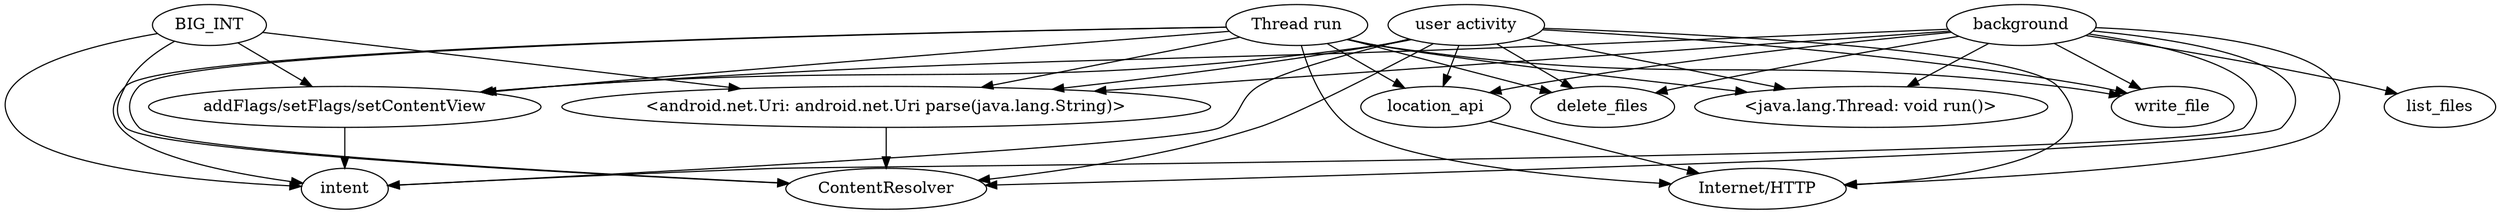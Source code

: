 strict digraph  {
	graph ["graph"="{}"];
	"<android.net.Uri: android.net.Uri parse(java.lang.String)>"	 [domain=library,
		type=SENSITIVE_METHOD];
	ContentResolver	 [domain=library,
		type=merged];
	"<android.net.Uri: android.net.Uri parse(java.lang.String)>" -> ContentResolver	 [deps=DATAFLOW,
		type=DEP];
	"<java.lang.Thread: void run()>"	 [domain=library,
		type=SENSITIVE_METHOD];
	"Internet/HTTP"	 [domain=library,
		type=merged];
	write_file	 [domain=library,
		type=merged];
	"addFlags/setFlags/setContentView"	 [domain=library,
		type=merged];
	intent	 [domain=library,
		type=merged];
	"addFlags/setFlags/setContentView" -> intent	 [deps=DOMINATE,
		type=DEP];
	BIG_INT	 [domain=library,
		type=CONST_INT];
	BIG_INT -> "<android.net.Uri: android.net.Uri parse(java.lang.String)>"	 [deps=DATAFLOW,
		type=DEP];
	BIG_INT -> "addFlags/setFlags/setContentView"	 [deps=DATAFLOW,
		type=DEP];
	BIG_INT -> intent	 [deps=DATAFLOW,
		type=DEP];
	BIG_INT -> ContentResolver	 [deps="DATAFLOW-DATAFLOW",
		type=DEP];
	location_api	 [domain=library,
		type=merged];
	location_api -> "Internet/HTTP"	 [deps="FROM_SENSITIVE_PARENT_TO_SENSITIVE_API-CALL-CALL-CALL",
		type=DEP];
	delete_files	 [domain=library,
		type=merged];
	list_files	 [domain=library,
		type=merged];
	"user activity"	 [domain=library,
		type=entrypoint];
	"user activity" -> intent	 [deps="FROM_SENSITIVE_PARENT_TO_SENSITIVE_API-CALL-CALL",
		type=DEP];
	"user activity" -> "addFlags/setFlags/setContentView"	 [deps="FROM_SENSITIVE_PARENT_TO_SENSITIVE_API-CALL-CALL",
		type=DEP];
	"user activity" -> "<android.net.Uri: android.net.Uri parse(java.lang.String)>"	 [deps="FROM_SENSITIVE_PARENT_TO_SENSITIVE_API-CALL",
		type=DEP];
	"user activity" -> "<java.lang.Thread: void run()>"	 [deps="FROM_SENSITIVE_PARENT_TO_SENSITIVE_API-CALL-CALL-CALL",
		type=DEP];
	"user activity" -> delete_files	 [deps="FROM_SENSITIVE_PARENT_TO_SENSITIVE_API-CALL-CALL-CALL-CALL-CALL-CALL-CALL",
		type=DEP];
	"user activity" -> write_file	 [deps="FROM_SENSITIVE_PARENT_TO_SENSITIVE_API-CALL-CALL-CALL-CALL-CALL-CALL-CALL",
		type=DEP];
	"user activity" -> "Internet/HTTP"	 [deps="FROM_SENSITIVE_PARENT_TO_SENSITIVE_API-CALL-DATAFLOW-CALL-CALL-CALL",
		type=DEP];
	"user activity" -> location_api	 [deps="FROM_SENSITIVE_PARENT_TO_SENSITIVE_API-CALL-DATAFLOW-CALL",
		type=DEP];
	"user activity" -> ContentResolver	 [deps="FROM_SENSITIVE_PARENT_TO_SENSITIVE_API-CALL-DATAFLOW",
		type=DEP];
	"Thread run"	 [domain=library,
		type=entrypoint];
	"Thread run" -> "<java.lang.Thread: void run()>"	 [deps=FROM_SENSITIVE_PARENT_TO_SENSITIVE_API,
		type=DEP];
	"Thread run" -> "<android.net.Uri: android.net.Uri parse(java.lang.String)>"	 [deps="FROM_SENSITIVE_PARENT_TO_SENSITIVE_API-CALL-CALL-CALL-CALL",
		type=DEP];
	"Thread run" -> intent	 [deps="FROM_SENSITIVE_PARENT_TO_SENSITIVE_API-CALL-CALL",
		type=DEP];
	"Thread run" -> "addFlags/setFlags/setContentView"	 [deps="FROM_SENSITIVE_PARENT_TO_SENSITIVE_API-CALL-CALL",
		type=DEP];
	"Thread run" -> delete_files	 [deps="FROM_SENSITIVE_PARENT_TO_SENSITIVE_API-CALL-CALL-CALL-CALL",
		type=DEP];
	"Thread run" -> write_file	 [deps="FROM_SENSITIVE_PARENT_TO_SENSITIVE_API-CALL-CALL-CALL-CALL",
		type=DEP];
	"Thread run" -> "Internet/HTTP"	 [deps="FROM_SENSITIVE_PARENT_TO_SENSITIVE_API-CALL-CALL-CALL",
		type=DEP];
	"Thread run" -> location_api	 [deps="FROM_SENSITIVE_PARENT_TO_SENSITIVE_API-CALL-CALL-CALL",
		type=DEP];
	"Thread run" -> ContentResolver	 [deps="FROM_SENSITIVE_PARENT_TO_SENSITIVE_API-CALL-CALL-CALL-CALL-DATAFLOW",
		type=DEP];
	background	 [domain=library,
		type=entrypoint];
	background -> "<android.net.Uri: android.net.Uri parse(java.lang.String)>"	 [deps="FROM_SENSITIVE_PARENT_TO_SENSITIVE_API-CALL-CALL",
		type=DEP];
	background -> "<java.lang.Thread: void run()>"	 [deps="FROM_SENSITIVE_PARENT_TO_SENSITIVE_API-CALL-CALL-CALL-CALL-CALL",
		type=DEP];
	background -> intent	 [deps="FROM_SENSITIVE_PARENT_TO_SENSITIVE_API-CALL-CALL-CALL",
		type=DEP];
	background -> "addFlags/setFlags/setContentView"	 [deps="FROM_SENSITIVE_PARENT_TO_SENSITIVE_API-CALL-CALL-CALL-CALL-CALL-CALL",
		type=DEP];
	background -> delete_files	 [deps="FROM_SENSITIVE_PARENT_TO_SENSITIVE_API-CALL-CALL",
		type=DEP];
	background -> write_file	 [deps="FROM_SENSITIVE_PARENT_TO_SENSITIVE_API-CALL-CALL-CALL",
		type=DEP];
	background -> "Internet/HTTP"	 [deps="FROM_SENSITIVE_PARENT_TO_SENSITIVE_API-CALL-CALL-DATAFLOW-CALL-CALL-CALL",
		type=DEP];
	background -> location_api	 [deps="FROM_SENSITIVE_PARENT_TO_SENSITIVE_API-CALL-CALL-DATAFLOW-CALL",
		type=DEP];
	background -> ContentResolver	 [deps="FROM_SENSITIVE_PARENT_TO_SENSITIVE_API-CALL-CALL-DATAFLOW",
		type=DEP];
	background -> list_files	 [deps="FROM_SENSITIVE_PARENT_TO_SENSITIVE_API-CALL-CALL",
		type=DEP];
}
